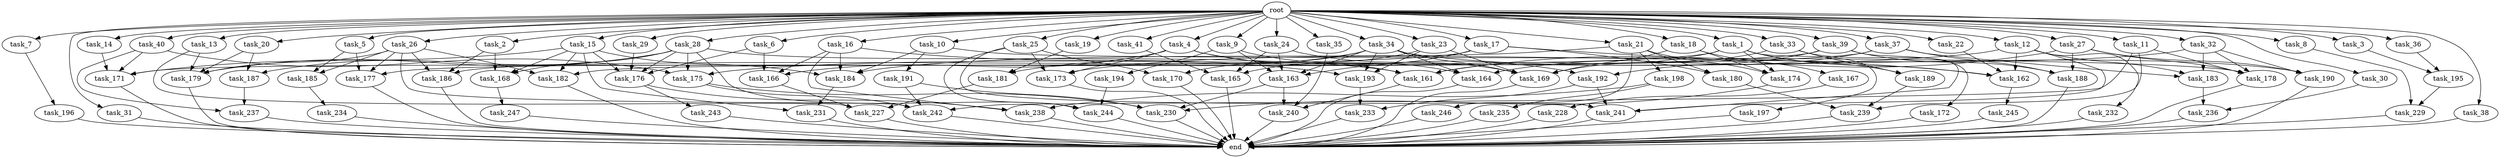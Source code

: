 digraph G {
  task_162 [size="12369505812.480000"];
  task_189 [size="5841155522.560000"];
  task_240 [size="8675833937.920000"];
  task_15 [size="10.240000"];
  task_229 [size="4466765987.840000"];
  task_161 [size="12283606466.559999"];
  task_9 [size="10.240000"];
  task_163 [size="23021024706.560001"];
  task_183 [size="11682311045.120001"];
  task_4 [size="10.240000"];
  task_179 [size="17437567221.760002"];
  task_166 [size="14860586844.160000"];
  task_13 [size="10.240000"];
  task_14 [size="10.240000"];
  task_174 [size="3779571220.480000"];
  task_3 [size="10.240000"];
  task_235 [size="5497558138.880000"];
  task_192 [size="3865470566.400000"];
  task_5 [size="10.240000"];
  task_169 [size="25426206392.320000"];
  task_20 [size="10.240000"];
  task_185 [size="12455405158.400000"];
  task_231 [size="6871947673.600000"];
  task_26 [size="10.240000"];
  task_28 [size="10.240000"];
  task_41 [size="10.240000"];
  task_233 [size="6184752906.240000"];
  task_2 [size="10.240000"];
  task_186 [size="11510512353.280001"];
  task_172 [size="3092376453.120000"];
  task_7 [size="10.240000"];
  task_176 [size="22419729285.119999"];
  task_25 [size="10.240000"];
  task_40 [size="10.240000"];
  task_31 [size="10.240000"];
  task_188 [size="10393820856.320000"];
  task_232 [size="3092376453.120000"];
  task_191 [size="2147483648.000000"];
  task_23 [size="10.240000"];
  task_165 [size="11768210391.040001"];
  task_194 [size="8589934592.000000"];
  task_238 [size="22677427322.880001"];
  task_193 [size="22677427322.880001"];
  task_237 [size="3521873182.720000"];
  task_29 [size="10.240000"];
  task_1 [size="10.240000"];
  task_197 [size="343597383.680000"];
  task_195 [size="3521873182.720000"];
  task_173 [size="9363028705.280001"];
  task_246 [size="3092376453.120000"];
  task_236 [size="2491081031.680000"];
  task_171 [size="5239860101.120000"];
  task_198 [size="3092376453.120000"];
  task_184 [size="15204184227.840000"];
  task_244 [size="17008070492.160000"];
  task_24 [size="10.240000"];
  task_18 [size="10.240000"];
  task_181 [size="17179869184.000000"];
  task_167 [size="343597383.680000"];
  task_243 [size="8589934592.000000"];
  task_190 [size="18296560680.959999"];
  task_242 [size="12541304504.320000"];
  task_170 [size="11682311045.120001"];
  task_245 [size="3092376453.120000"];
  task_32 [size="10.240000"];
  task_12 [size="10.240000"];
  task_230 [size="9792525434.880001"];
  task_22 [size="10.240000"];
  task_19 [size="10.240000"];
  task_168 [size="12541304504.320000"];
  task_21 [size="10.240000"];
  task_177 [size="15547781611.520000"];
  task_164 [size="20272245637.119999"];
  task_16 [size="10.240000"];
  task_30 [size="10.240000"];
  task_39 [size="10.240000"];
  task_8 [size="10.240000"];
  task_34 [size="10.240000"];
  task_180 [size="3435973836.800000"];
  root [size="0.000000"];
  task_17 [size="10.240000"];
  end [size="0.000000"];
  task_178 [size="14946486190.080000"];
  task_10 [size="10.240000"];
  task_27 [size="10.240000"];
  task_182 [size="11424613007.360001"];
  task_175 [size="12197707120.639999"];
  task_6 [size="10.240000"];
  task_37 [size="10.240000"];
  task_35 [size="10.240000"];
  task_33 [size="10.240000"];
  task_241 [size="14774687498.240000"];
  task_239 [size="5239860101.120000"];
  task_228 [size="773094113.280000"];
  task_38 [size="10.240000"];
  task_234 [size="773094113.280000"];
  task_196 [size="2147483648.000000"];
  task_247 [size="343597383.680000"];
  task_187 [size="9105330667.520000"];
  task_11 [size="10.240000"];
  task_227 [size="3521873182.720000"];
  task_36 [size="10.240000"];

  task_162 -> task_245 [size="301989888.000000"];
  task_189 -> task_239 [size="75497472.000000"];
  task_240 -> end [size="1.000000"];
  task_15 -> task_231 [size="134217728.000000"];
  task_15 -> task_182 [size="134217728.000000"];
  task_15 -> task_184 [size="134217728.000000"];
  task_15 -> task_168 [size="134217728.000000"];
  task_15 -> task_176 [size="134217728.000000"];
  task_15 -> task_171 [size="134217728.000000"];
  task_229 -> end [size="1.000000"];
  task_161 -> task_240 [size="134217728.000000"];
  task_9 -> task_164 [size="838860800.000000"];
  task_9 -> task_194 [size="838860800.000000"];
  task_9 -> task_163 [size="838860800.000000"];
  task_163 -> task_230 [size="411041792.000000"];
  task_163 -> task_240 [size="411041792.000000"];
  task_183 -> task_236 [size="209715200.000000"];
  task_4 -> task_192 [size="75497472.000000"];
  task_4 -> task_161 [size="75497472.000000"];
  task_4 -> task_166 [size="75497472.000000"];
  task_4 -> task_173 [size="75497472.000000"];
  task_179 -> end [size="1.000000"];
  task_166 -> task_227 [size="134217728.000000"];
  task_13 -> task_179 [size="134217728.000000"];
  task_13 -> task_227 [size="134217728.000000"];
  task_14 -> task_171 [size="134217728.000000"];
  task_174 -> task_230 [size="301989888.000000"];
  task_3 -> task_195 [size="209715200.000000"];
  task_235 -> end [size="1.000000"];
  task_192 -> task_233 [size="301989888.000000"];
  task_192 -> task_241 [size="301989888.000000"];
  task_5 -> task_177 [size="536870912.000000"];
  task_5 -> task_185 [size="536870912.000000"];
  task_169 -> end [size="1.000000"];
  task_20 -> task_179 [size="209715200.000000"];
  task_20 -> task_187 [size="209715200.000000"];
  task_185 -> task_234 [size="75497472.000000"];
  task_231 -> end [size="1.000000"];
  task_26 -> task_186 [size="679477248.000000"];
  task_26 -> task_177 [size="679477248.000000"];
  task_26 -> task_182 [size="679477248.000000"];
  task_26 -> task_185 [size="679477248.000000"];
  task_26 -> task_179 [size="679477248.000000"];
  task_26 -> task_242 [size="679477248.000000"];
  task_28 -> task_168 [size="679477248.000000"];
  task_28 -> task_175 [size="679477248.000000"];
  task_28 -> task_176 [size="679477248.000000"];
  task_28 -> task_244 [size="679477248.000000"];
  task_28 -> task_179 [size="679477248.000000"];
  task_28 -> task_161 [size="679477248.000000"];
  task_28 -> task_187 [size="679477248.000000"];
  task_41 -> task_165 [size="75497472.000000"];
  task_233 -> end [size="1.000000"];
  task_2 -> task_168 [size="411041792.000000"];
  task_2 -> task_186 [size="411041792.000000"];
  task_186 -> end [size="1.000000"];
  task_172 -> end [size="1.000000"];
  task_7 -> task_196 [size="209715200.000000"];
  task_176 -> task_243 [size="838860800.000000"];
  task_176 -> task_238 [size="838860800.000000"];
  task_25 -> task_244 [size="301989888.000000"];
  task_25 -> task_170 [size="301989888.000000"];
  task_25 -> task_173 [size="301989888.000000"];
  task_25 -> task_241 [size="301989888.000000"];
  task_40 -> task_237 [size="209715200.000000"];
  task_40 -> task_175 [size="209715200.000000"];
  task_40 -> task_171 [size="209715200.000000"];
  task_31 -> end [size="1.000000"];
  task_188 -> end [size="1.000000"];
  task_232 -> end [size="1.000000"];
  task_191 -> task_242 [size="209715200.000000"];
  task_191 -> task_230 [size="209715200.000000"];
  task_23 -> task_169 [size="536870912.000000"];
  task_23 -> task_165 [size="536870912.000000"];
  task_23 -> task_193 [size="536870912.000000"];
  task_165 -> end [size="1.000000"];
  task_194 -> task_244 [size="679477248.000000"];
  task_238 -> end [size="1.000000"];
  task_193 -> task_233 [size="301989888.000000"];
  task_237 -> end [size="1.000000"];
  task_29 -> task_176 [size="838860800.000000"];
  task_1 -> task_162 [size="33554432.000000"];
  task_1 -> task_186 [size="33554432.000000"];
  task_1 -> task_197 [size="33554432.000000"];
  task_1 -> task_174 [size="33554432.000000"];
  task_1 -> task_189 [size="33554432.000000"];
  task_1 -> task_161 [size="33554432.000000"];
  task_197 -> end [size="1.000000"];
  task_195 -> task_229 [size="301989888.000000"];
  task_173 -> end [size="1.000000"];
  task_246 -> end [size="1.000000"];
  task_236 -> end [size="1.000000"];
  task_171 -> end [size="1.000000"];
  task_198 -> task_235 [size="536870912.000000"];
  task_198 -> task_238 [size="536870912.000000"];
  task_184 -> task_231 [size="536870912.000000"];
  task_244 -> end [size="1.000000"];
  task_24 -> task_169 [size="536870912.000000"];
  task_24 -> task_165 [size="536870912.000000"];
  task_24 -> task_163 [size="536870912.000000"];
  task_18 -> task_167 [size="33554432.000000"];
  task_18 -> task_169 [size="33554432.000000"];
  task_18 -> task_174 [size="33554432.000000"];
  task_181 -> task_227 [size="75497472.000000"];
  task_167 -> task_228 [size="75497472.000000"];
  task_243 -> end [size="1.000000"];
  task_190 -> end [size="1.000000"];
  task_242 -> end [size="1.000000"];
  task_170 -> end [size="1.000000"];
  task_245 -> end [size="1.000000"];
  task_32 -> task_178 [size="536870912.000000"];
  task_32 -> task_190 [size="536870912.000000"];
  task_32 -> task_173 [size="536870912.000000"];
  task_32 -> task_183 [size="536870912.000000"];
  task_12 -> task_162 [size="301989888.000000"];
  task_12 -> task_232 [size="301989888.000000"];
  task_12 -> task_183 [size="301989888.000000"];
  task_12 -> task_175 [size="301989888.000000"];
  task_12 -> task_241 [size="301989888.000000"];
  task_230 -> end [size="1.000000"];
  task_22 -> task_162 [size="838860800.000000"];
  task_19 -> task_181 [size="838860800.000000"];
  task_168 -> task_247 [size="33554432.000000"];
  task_21 -> task_198 [size="301989888.000000"];
  task_21 -> task_180 [size="301989888.000000"];
  task_21 -> task_184 [size="301989888.000000"];
  task_21 -> task_174 [size="301989888.000000"];
  task_21 -> task_246 [size="301989888.000000"];
  task_177 -> end [size="1.000000"];
  task_164 -> end [size="1.000000"];
  task_16 -> task_184 [size="838860800.000000"];
  task_16 -> task_193 [size="838860800.000000"];
  task_16 -> task_238 [size="838860800.000000"];
  task_16 -> task_166 [size="838860800.000000"];
  task_30 -> task_236 [size="33554432.000000"];
  task_39 -> task_188 [size="301989888.000000"];
  task_39 -> task_192 [size="301989888.000000"];
  task_39 -> task_177 [size="301989888.000000"];
  task_39 -> task_172 [size="301989888.000000"];
  task_8 -> task_229 [size="134217728.000000"];
  task_34 -> task_181 [size="838860800.000000"];
  task_34 -> task_169 [size="838860800.000000"];
  task_34 -> task_190 [size="838860800.000000"];
  task_34 -> task_164 [size="838860800.000000"];
  task_34 -> task_193 [size="838860800.000000"];
  task_34 -> task_170 [size="838860800.000000"];
  task_34 -> task_163 [size="838860800.000000"];
  task_180 -> task_239 [size="134217728.000000"];
  root -> task_39 [size="1.000000"];
  root -> task_26 [size="1.000000"];
  root -> task_8 [size="1.000000"];
  root -> task_34 [size="1.000000"];
  root -> task_28 [size="1.000000"];
  root -> task_15 [size="1.000000"];
  root -> task_2 [size="1.000000"];
  root -> task_17 [size="1.000000"];
  root -> task_9 [size="1.000000"];
  root -> task_6 [size="1.000000"];
  root -> task_40 [size="1.000000"];
  root -> task_10 [size="1.000000"];
  root -> task_27 [size="1.000000"];
  root -> task_7 [size="1.000000"];
  root -> task_4 [size="1.000000"];
  root -> task_24 [size="1.000000"];
  root -> task_25 [size="1.000000"];
  root -> task_18 [size="1.000000"];
  root -> task_33 [size="1.000000"];
  root -> task_35 [size="1.000000"];
  root -> task_13 [size="1.000000"];
  root -> task_31 [size="1.000000"];
  root -> task_14 [size="1.000000"];
  root -> task_1 [size="1.000000"];
  root -> task_23 [size="1.000000"];
  root -> task_11 [size="1.000000"];
  root -> task_3 [size="1.000000"];
  root -> task_37 [size="1.000000"];
  root -> task_20 [size="1.000000"];
  root -> task_29 [size="1.000000"];
  root -> task_32 [size="1.000000"];
  root -> task_5 [size="1.000000"];
  root -> task_12 [size="1.000000"];
  root -> task_38 [size="1.000000"];
  root -> task_22 [size="1.000000"];
  root -> task_19 [size="1.000000"];
  root -> task_41 [size="1.000000"];
  root -> task_36 [size="1.000000"];
  root -> task_21 [size="1.000000"];
  root -> task_16 [size="1.000000"];
  root -> task_30 [size="1.000000"];
  task_17 -> task_162 [size="33554432.000000"];
  task_17 -> task_180 [size="33554432.000000"];
  task_17 -> task_171 [size="33554432.000000"];
  task_17 -> task_163 [size="33554432.000000"];
  task_178 -> end [size="1.000000"];
  task_10 -> task_178 [size="209715200.000000"];
  task_10 -> task_191 [size="209715200.000000"];
  task_10 -> task_184 [size="209715200.000000"];
  task_27 -> task_178 [size="411041792.000000"];
  task_27 -> task_188 [size="411041792.000000"];
  task_27 -> task_190 [size="411041792.000000"];
  task_27 -> task_161 [size="411041792.000000"];
  task_182 -> end [size="1.000000"];
  task_175 -> task_242 [size="33554432.000000"];
  task_175 -> task_230 [size="33554432.000000"];
  task_6 -> task_176 [size="536870912.000000"];
  task_6 -> task_166 [size="536870912.000000"];
  task_37 -> task_164 [size="301989888.000000"];
  task_37 -> task_183 [size="301989888.000000"];
  task_37 -> task_182 [size="301989888.000000"];
  task_37 -> task_188 [size="301989888.000000"];
  task_35 -> task_240 [size="301989888.000000"];
  task_33 -> task_189 [size="536870912.000000"];
  task_33 -> task_169 [size="536870912.000000"];
  task_33 -> task_241 [size="536870912.000000"];
  task_241 -> end [size="1.000000"];
  task_239 -> end [size="1.000000"];
  task_228 -> end [size="1.000000"];
  task_38 -> end [size="1.000000"];
  task_234 -> end [size="1.000000"];
  task_196 -> end [size="1.000000"];
  task_247 -> end [size="1.000000"];
  task_187 -> task_237 [size="134217728.000000"];
  task_11 -> task_178 [size="301989888.000000"];
  task_11 -> task_239 [size="301989888.000000"];
  task_11 -> task_242 [size="301989888.000000"];
  task_227 -> end [size="1.000000"];
  task_36 -> task_195 [size="134217728.000000"];
}
